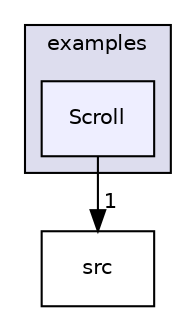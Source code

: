 digraph "Arduino/Libraries/LiquidCrystal/examples/Scroll" {
  compound=true
  node [ fontsize="10", fontname="Helvetica"];
  edge [ labelfontsize="10", labelfontname="Helvetica"];
  subgraph clusterdir_0db407235f3e05e22e69c024e6335976 {
    graph [ bgcolor="#ddddee", pencolor="black", label="examples" fontname="Helvetica", fontsize="10", URL="dir_0db407235f3e05e22e69c024e6335976.html"]
  dir_dbcbf8693eb4f2a9d2383fcff1535480 [shape=box, label="Scroll", style="filled", fillcolor="#eeeeff", pencolor="black", URL="dir_dbcbf8693eb4f2a9d2383fcff1535480.html"];
  }
  dir_b4844d264c4be39b4c927dc19dd339fd [shape=box label="src" URL="dir_b4844d264c4be39b4c927dc19dd339fd.html"];
  dir_dbcbf8693eb4f2a9d2383fcff1535480->dir_b4844d264c4be39b4c927dc19dd339fd [headlabel="1", labeldistance=1.5 headhref="dir_000015_000019.html"];
}
